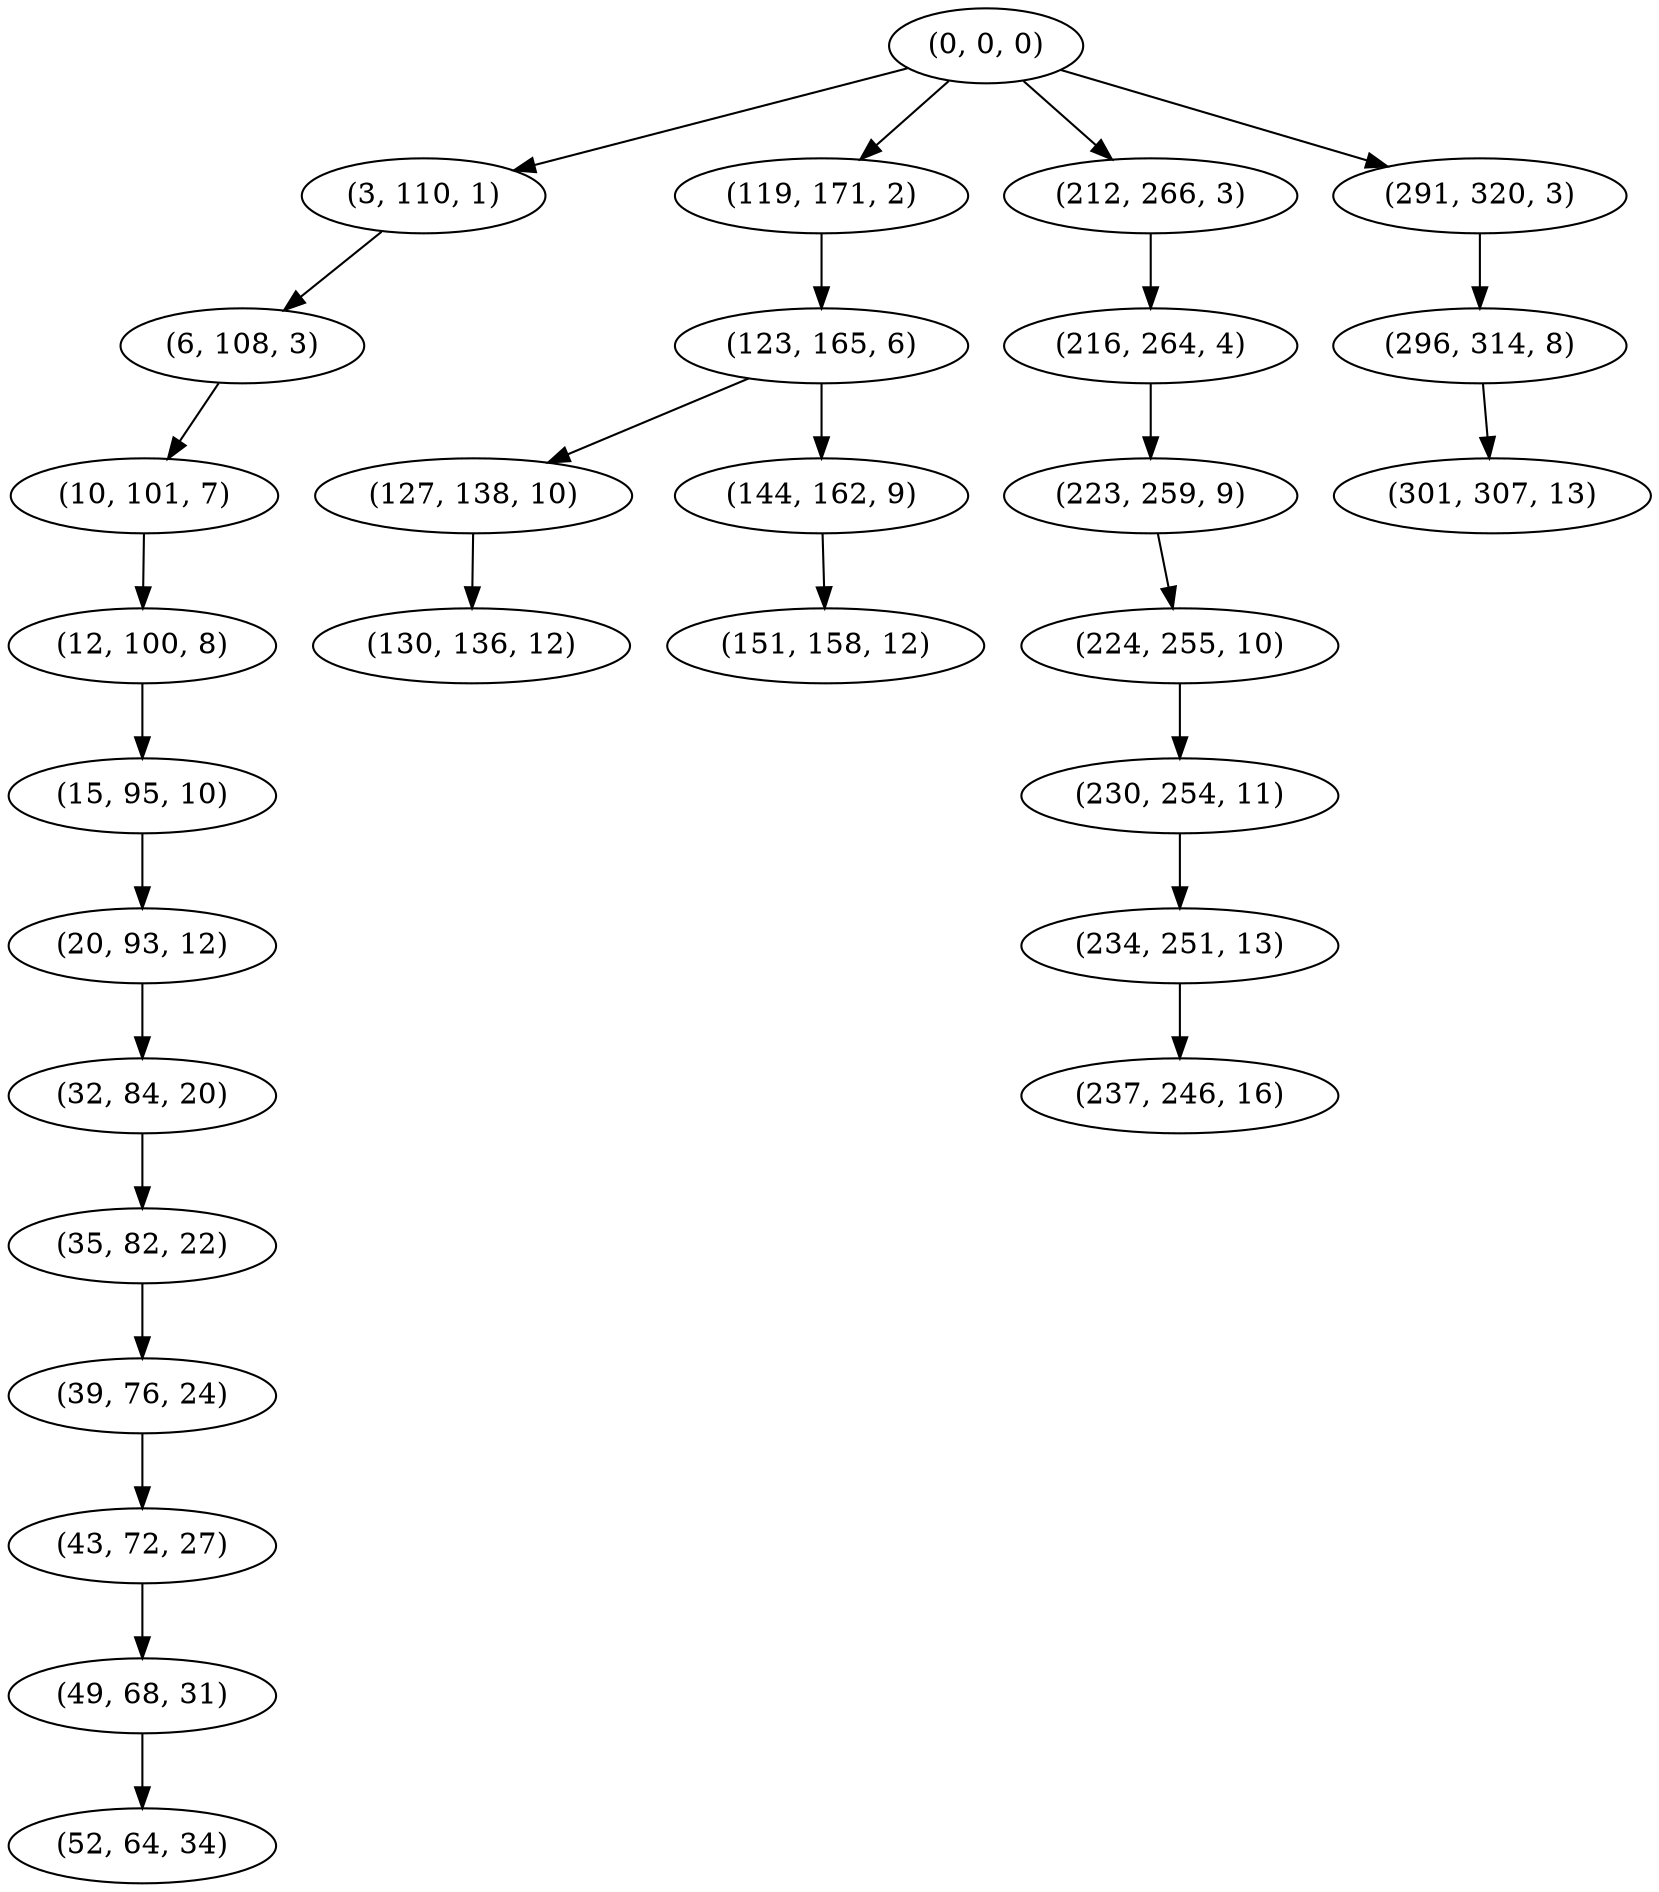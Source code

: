 digraph tree {
    "(0, 0, 0)";
    "(3, 110, 1)";
    "(6, 108, 3)";
    "(10, 101, 7)";
    "(12, 100, 8)";
    "(15, 95, 10)";
    "(20, 93, 12)";
    "(32, 84, 20)";
    "(35, 82, 22)";
    "(39, 76, 24)";
    "(43, 72, 27)";
    "(49, 68, 31)";
    "(52, 64, 34)";
    "(119, 171, 2)";
    "(123, 165, 6)";
    "(127, 138, 10)";
    "(130, 136, 12)";
    "(144, 162, 9)";
    "(151, 158, 12)";
    "(212, 266, 3)";
    "(216, 264, 4)";
    "(223, 259, 9)";
    "(224, 255, 10)";
    "(230, 254, 11)";
    "(234, 251, 13)";
    "(237, 246, 16)";
    "(291, 320, 3)";
    "(296, 314, 8)";
    "(301, 307, 13)";
    "(0, 0, 0)" -> "(3, 110, 1)";
    "(0, 0, 0)" -> "(119, 171, 2)";
    "(0, 0, 0)" -> "(212, 266, 3)";
    "(0, 0, 0)" -> "(291, 320, 3)";
    "(3, 110, 1)" -> "(6, 108, 3)";
    "(6, 108, 3)" -> "(10, 101, 7)";
    "(10, 101, 7)" -> "(12, 100, 8)";
    "(12, 100, 8)" -> "(15, 95, 10)";
    "(15, 95, 10)" -> "(20, 93, 12)";
    "(20, 93, 12)" -> "(32, 84, 20)";
    "(32, 84, 20)" -> "(35, 82, 22)";
    "(35, 82, 22)" -> "(39, 76, 24)";
    "(39, 76, 24)" -> "(43, 72, 27)";
    "(43, 72, 27)" -> "(49, 68, 31)";
    "(49, 68, 31)" -> "(52, 64, 34)";
    "(119, 171, 2)" -> "(123, 165, 6)";
    "(123, 165, 6)" -> "(127, 138, 10)";
    "(123, 165, 6)" -> "(144, 162, 9)";
    "(127, 138, 10)" -> "(130, 136, 12)";
    "(144, 162, 9)" -> "(151, 158, 12)";
    "(212, 266, 3)" -> "(216, 264, 4)";
    "(216, 264, 4)" -> "(223, 259, 9)";
    "(223, 259, 9)" -> "(224, 255, 10)";
    "(224, 255, 10)" -> "(230, 254, 11)";
    "(230, 254, 11)" -> "(234, 251, 13)";
    "(234, 251, 13)" -> "(237, 246, 16)";
    "(291, 320, 3)" -> "(296, 314, 8)";
    "(296, 314, 8)" -> "(301, 307, 13)";
}
